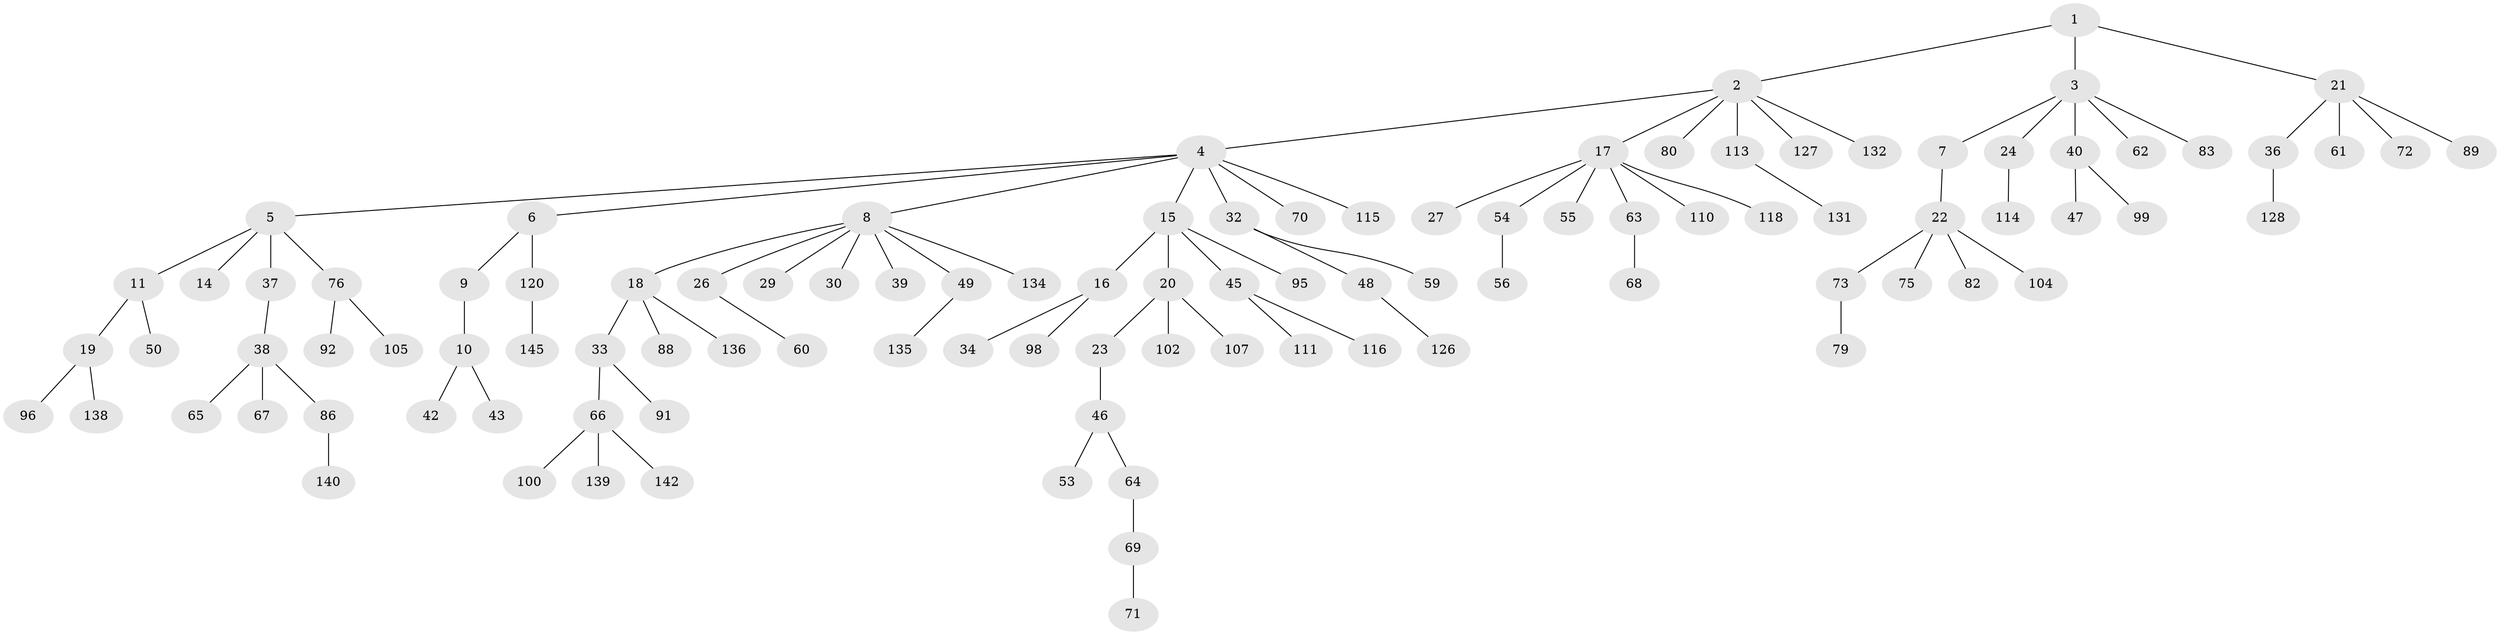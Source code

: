 // Generated by graph-tools (version 1.1) at 2025/52/02/27/25 19:52:11]
// undirected, 102 vertices, 101 edges
graph export_dot {
graph [start="1"]
  node [color=gray90,style=filled];
  1 [super="+25"];
  2 [super="+85"];
  3 [super="+12"];
  4 [super="+94"];
  5 [super="+28"];
  6;
  7;
  8 [super="+13"];
  9 [super="+109"];
  10 [super="+31"];
  11;
  14 [super="+119"];
  15;
  16 [super="+81"];
  17 [super="+51"];
  18 [super="+121"];
  19 [super="+130"];
  20 [super="+74"];
  21 [super="+44"];
  22 [super="+52"];
  23;
  24;
  26;
  27 [super="+125"];
  29;
  30;
  32 [super="+35"];
  33 [super="+87"];
  34;
  36 [super="+41"];
  37 [super="+58"];
  38 [super="+57"];
  39;
  40 [super="+77"];
  42;
  43;
  45 [super="+106"];
  46 [super="+84"];
  47;
  48 [super="+117"];
  49;
  50;
  53;
  54;
  55;
  56;
  59;
  60;
  61 [super="+124"];
  62 [super="+97"];
  63 [super="+129"];
  64 [super="+108"];
  65;
  66 [super="+78"];
  67;
  68 [super="+101"];
  69 [super="+137"];
  70;
  71;
  72;
  73;
  75 [super="+90"];
  76 [super="+103"];
  79;
  80;
  82;
  83;
  86 [super="+112"];
  88;
  89 [super="+93"];
  91;
  92;
  95;
  96;
  98;
  99;
  100;
  102;
  104;
  105 [super="+123"];
  107;
  110;
  111;
  113;
  114 [super="+122"];
  115;
  116 [super="+133"];
  118;
  120 [super="+143"];
  126;
  127;
  128 [super="+144"];
  131;
  132;
  134;
  135 [super="+141"];
  136;
  138;
  139;
  140;
  142;
  145;
  1 -- 2;
  1 -- 3;
  1 -- 21;
  2 -- 4;
  2 -- 17;
  2 -- 80;
  2 -- 127;
  2 -- 113;
  2 -- 132;
  3 -- 7;
  3 -- 24;
  3 -- 40;
  3 -- 83;
  3 -- 62;
  4 -- 5;
  4 -- 6;
  4 -- 8;
  4 -- 15;
  4 -- 32;
  4 -- 70;
  4 -- 115;
  5 -- 11;
  5 -- 14;
  5 -- 37;
  5 -- 76;
  6 -- 9;
  6 -- 120;
  7 -- 22;
  8 -- 26;
  8 -- 29;
  8 -- 39;
  8 -- 49;
  8 -- 18;
  8 -- 134;
  8 -- 30;
  9 -- 10;
  10 -- 43;
  10 -- 42;
  11 -- 19;
  11 -- 50;
  15 -- 16;
  15 -- 20;
  15 -- 45;
  15 -- 95;
  16 -- 34;
  16 -- 98;
  17 -- 27;
  17 -- 54;
  17 -- 118;
  17 -- 55;
  17 -- 110;
  17 -- 63;
  18 -- 33;
  18 -- 88;
  18 -- 136;
  19 -- 96;
  19 -- 138;
  20 -- 23;
  20 -- 107;
  20 -- 102;
  21 -- 36;
  21 -- 61;
  21 -- 72;
  21 -- 89;
  22 -- 73;
  22 -- 75;
  22 -- 104;
  22 -- 82;
  23 -- 46;
  24 -- 114;
  26 -- 60;
  32 -- 48;
  32 -- 59;
  33 -- 66;
  33 -- 91;
  36 -- 128;
  37 -- 38;
  38 -- 86;
  38 -- 65;
  38 -- 67;
  40 -- 47;
  40 -- 99;
  45 -- 111;
  45 -- 116;
  46 -- 53;
  46 -- 64;
  48 -- 126;
  49 -- 135;
  54 -- 56;
  63 -- 68;
  64 -- 69;
  66 -- 100;
  66 -- 139;
  66 -- 142;
  69 -- 71;
  73 -- 79;
  76 -- 92;
  76 -- 105;
  86 -- 140;
  113 -- 131;
  120 -- 145;
}

